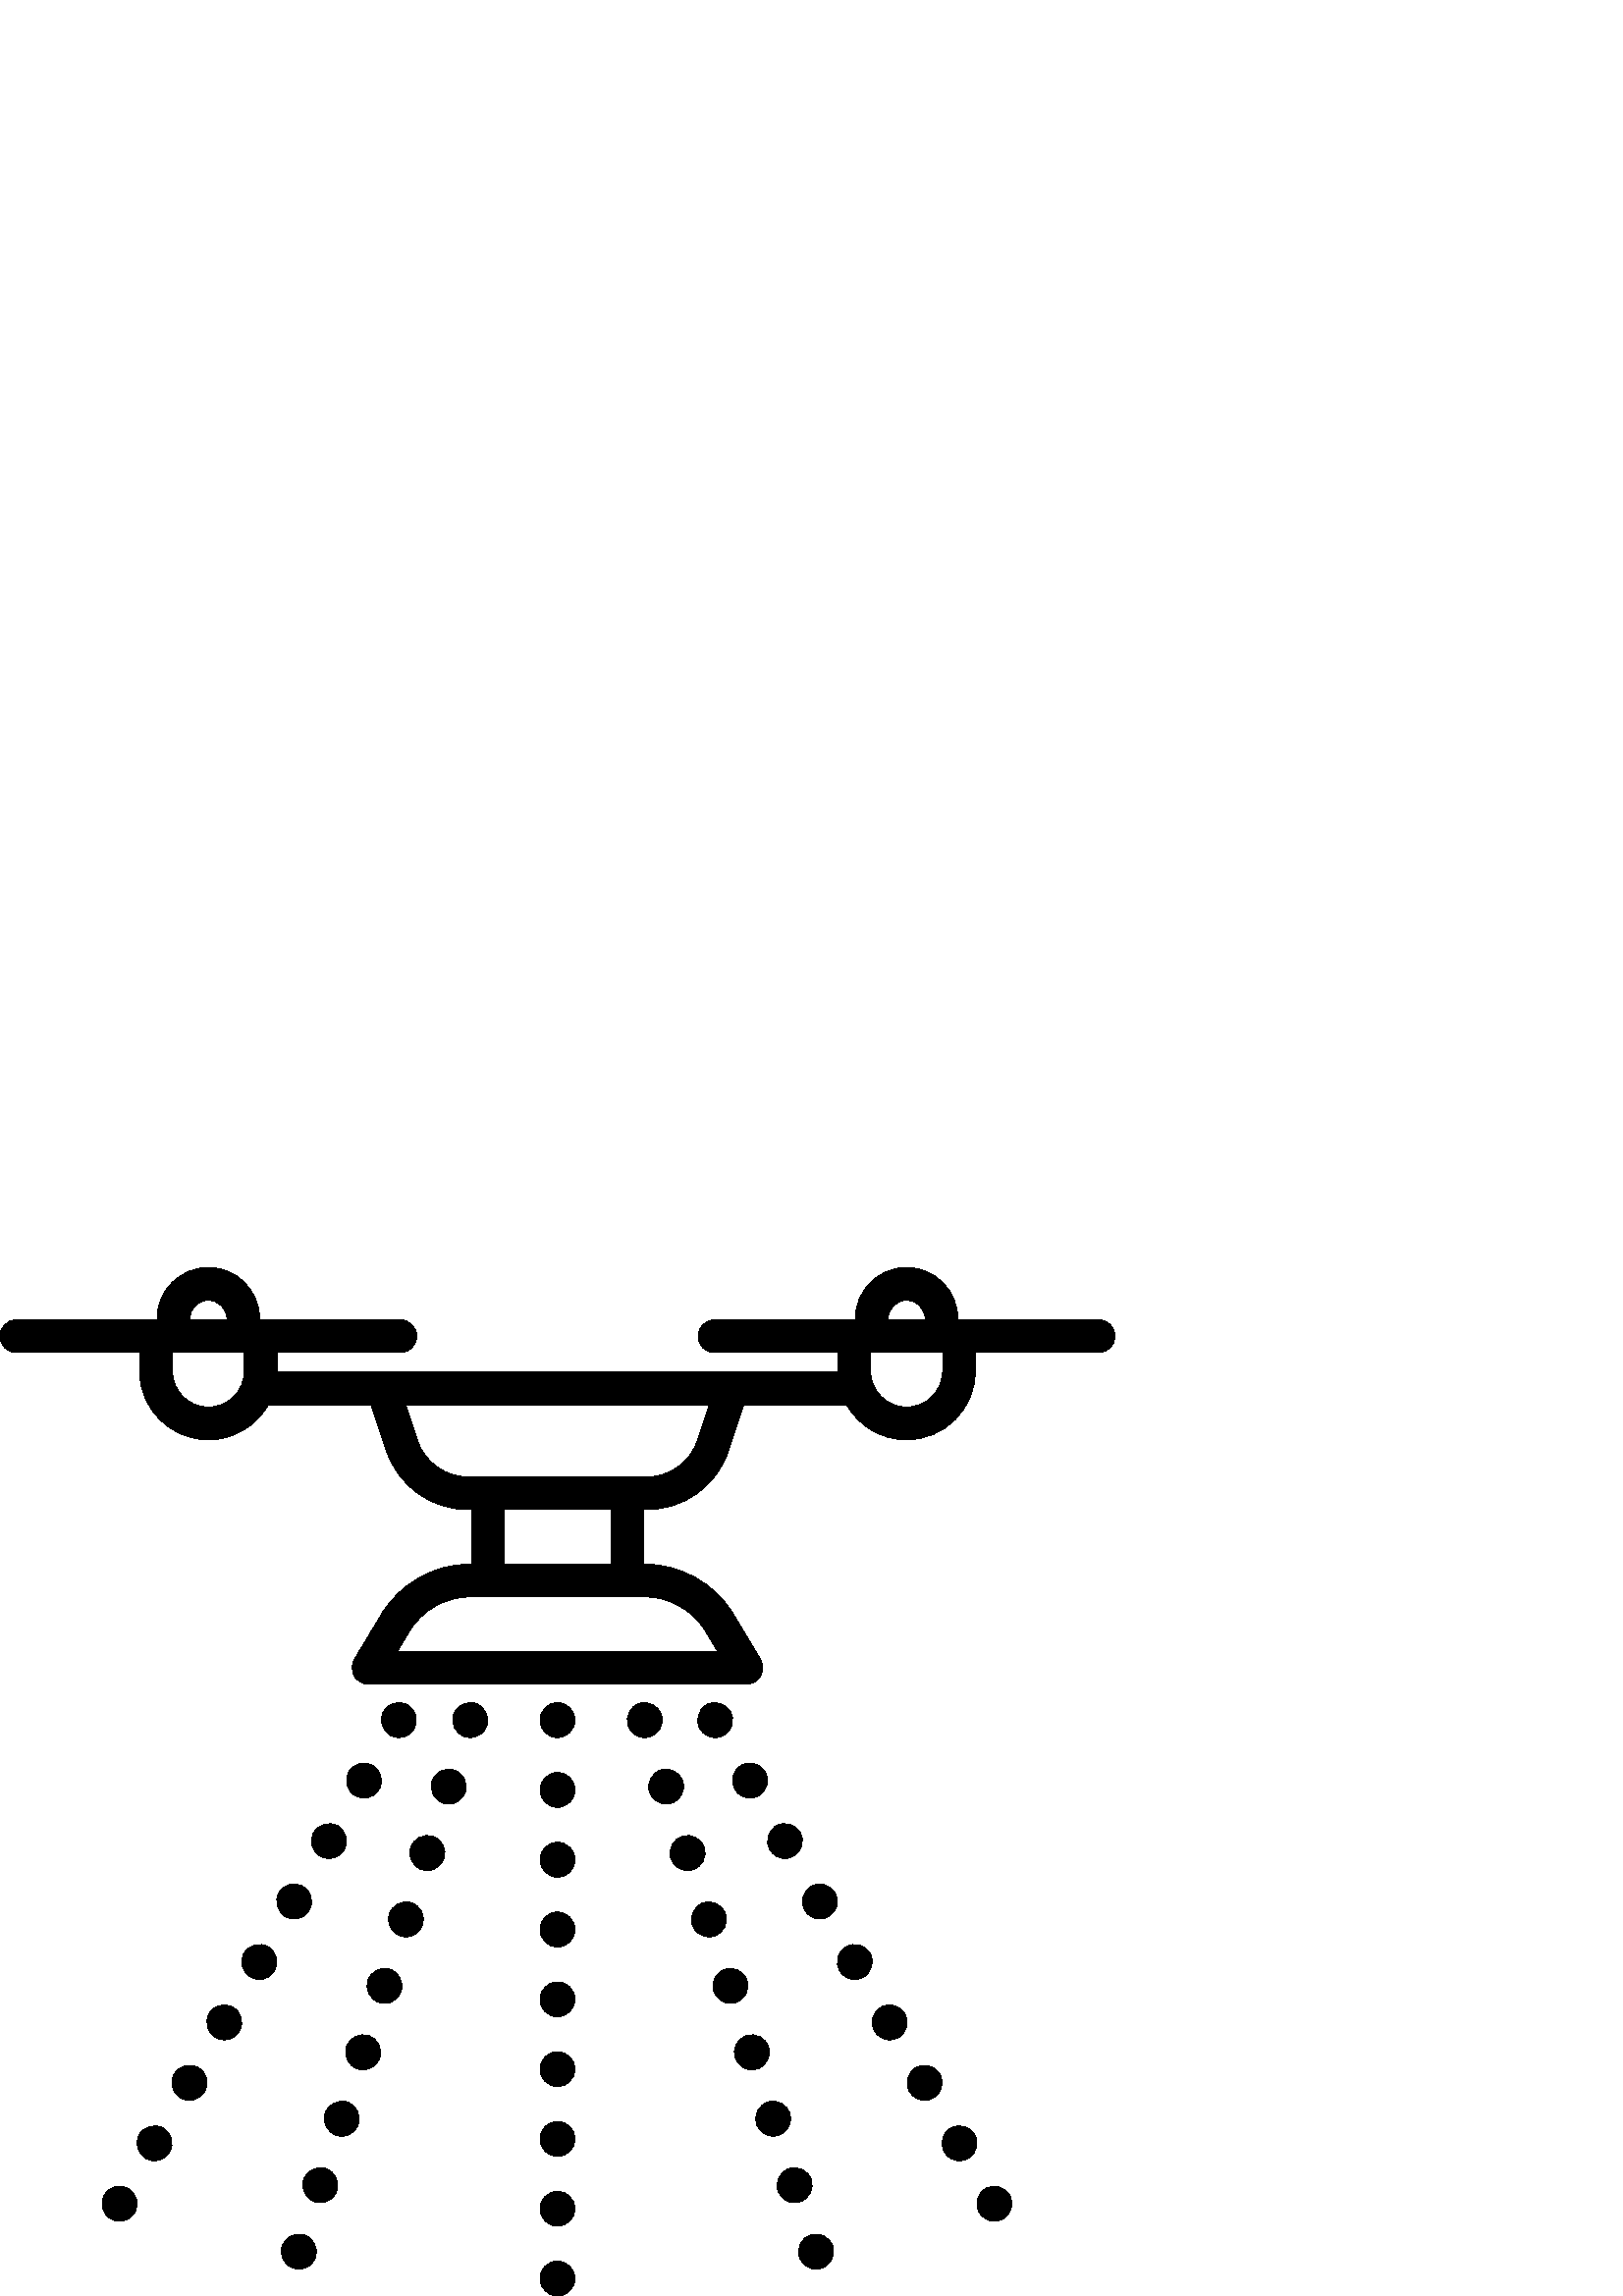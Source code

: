 %!PS-Adobe-3.0 EPSF-3.0
%%Pages: 1
%%BoundingBox: 0 -1 409 378
%%DocumentData: Clean7Bit
%%LanguageLevel: 2
%%EndComments
%%BeginProlog
/cairo_eps_state save def
/dict_count countdictstack def
/op_count count 1 sub def
userdict begin
/q { gsave } bind def
/Q { grestore } bind def
/cm { 6 array astore concat } bind def
/w { setlinewidth } bind def
/J { setlinecap } bind def
/j { setlinejoin } bind def
/M { setmiterlimit } bind def
/d { setdash } bind def
/m { moveto } bind def
/l { lineto } bind def
/c { curveto } bind def
/h { closepath } bind def
/re { exch dup neg 3 1 roll 5 3 roll moveto 0 rlineto
      0 exch rlineto 0 rlineto closepath } bind def
/S { stroke } bind def
/f { fill } bind def
/f* { eofill } bind def
/n { newpath } bind def
/W { clip } bind def
/W* { eoclip } bind def
/BT { } bind def
/ET { } bind def
/pdfmark where { pop globaldict /?pdfmark /exec load put }
    { globaldict begin /?pdfmark /pop load def /pdfmark
    /cleartomark load def end } ifelse
/BDC { mark 3 1 roll /BDC pdfmark } bind def
/EMC { mark /EMC pdfmark } bind def
/cairo_store_point { /cairo_point_y exch def /cairo_point_x exch def } def
/Tj { show currentpoint cairo_store_point } bind def
/TJ {
  {
    dup
    type /stringtype eq
    { show } { -0.001 mul 0 cairo_font_matrix dtransform rmoveto } ifelse
  } forall
  currentpoint cairo_store_point
} bind def
/cairo_selectfont { cairo_font_matrix aload pop pop pop 0 0 6 array astore
    cairo_font exch selectfont cairo_point_x cairo_point_y moveto } bind def
/Tf { pop /cairo_font exch def /cairo_font_matrix where
      { pop cairo_selectfont } if } bind def
/Td { matrix translate cairo_font_matrix matrix concatmatrix dup
      /cairo_font_matrix exch def dup 4 get exch 5 get cairo_store_point
      /cairo_font where { pop cairo_selectfont } if } bind def
/Tm { 2 copy 8 2 roll 6 array astore /cairo_font_matrix exch def
      cairo_store_point /cairo_font where { pop cairo_selectfont } if } bind def
/g { setgray } bind def
/rg { setrgbcolor } bind def
/d1 { setcachedevice } bind def
%%EndProlog
%%Page: 1 1
%%BeginPageSetup
%%PageBoundingBox: 0 -1 409 378
%%EndPageSetup
q 0 -1 409 379 rectclip q
0 377.2 409 -378 re W n
0 g
402.801 358.001 m 351.199 358.001 l 351.199 358.399 l 351.199 368.766 
342.766 377.2 332.398 377.2 c 322.035 377.2 313.602 368.766 313.602 
358.399 c 313.602 358.001 l 262 358.001 l 258.688 358.001 256 355.313 
256 352.001 c 256 348.688 258.688 346.001 262 346.001 c 307.199 346.001 
l 307.199 339.2 l 307.199 339.067 307.207 338.934 307.211 338.802 c 
101.59 338.802 l 101.594 338.934 101.602 339.067 101.602 339.2 c 
101.602 346.001 l 146.801 346.001 l 150.113 346.001 152.801 348.688 
152.801 352.001 c 152.801 355.313 150.113 358.001 146.801 358.001 c 
95.199 358.001 l 95.199 358.399 l 95.199 368.766 86.766 377.2 76.398 
377.2 c 66.035 377.2 57.602 368.766 57.602 358.399 c 57.602 358.001 l 6 
358.001 l 2.688 358.001 0 355.313 0 352.001 c 0 348.688 2.688 346.001 6 
346.001 c 51.199 346.001 l 51.199 339.2 l 51.199 325.305 62.504 314.001 
76.398 314.001 c 85.789 314.001 93.988 319.165 98.324 326.802 c 136.074 
326.802 l 141.672 310.009 l 145.98 297.083 158.027 288.399 171.652 
288.399 c 172.801 288.399 l 172.801 268.399 l 172.398 268.399 l 159.129 
268.399 146.645 261.329 139.816 249.95 c 129.938 233.485 l 128.824 
231.634 128.797 229.325 129.859 227.442 c 130.926 225.563 132.922 
224.399 135.082 224.399 c 273.719 224.399 l 275.879 224.399 277.875 
225.563 278.938 227.442 c 280.004 229.325 279.973 231.634 278.863 
233.485 c 268.984 249.95 l 262.156 261.329 249.672 268.399 236.398 
268.399 c 236 268.399 l 236 288.399 l 237.148 288.399 l 250.773 288.399 
262.82 297.083 267.129 310.009 c 272.727 326.802 l 310.477 326.802 l 
314.809 319.165 323.012 314.001 332.398 314.001 c 346.297 314.001 
357.602 325.305 357.602 339.2 c 357.602 346.001 l 402.801 346.001 l 
406.113 346.001 408.801 348.688 408.801 352.001 c 408.801 355.313 
406.113 358.001 402.801 358.001 c h
69.602 358.399 m 69.602 362.149 72.652 365.2 76.398 365.2 c 80.148 
365.2 83.199 362.149 83.199 358.399 c 83.199 358.001 l 69.602 358.001 l 
h
76.398 326.001 m 69.121 326.001 63.199 331.923 63.199 339.2 c 63.199 
346.001 l 89.602 346.001 l 89.602 339.2 l 89.602 331.923 83.68 326.001 
76.398 326.001 c h
258.695 243.778 m 263.121 236.399 l 145.68 236.399 l 150.105 243.778 l 
154.777 251.563 163.32 256.399 172.398 256.399 c 236.398 256.399 l 
245.48 256.399 254.023 251.563 258.695 243.778 c h
224 268.399 m 184.801 268.399 l 184.801 288.399 l 224 288.399 l h
255.742 313.802 m 253.07 305.786 245.598 300.399 237.148 300.399 c 
171.652 300.399 l 163.199 300.399 155.73 305.786 153.059 313.802 c 
148.723 326.802 l 260.074 326.802 l h
325.602 358.399 m 325.602 362.149 328.652 365.2 332.398 365.2 c 336.148 
365.2 339.199 362.149 339.199 358.399 c 339.199 358.001 l 325.602 
358.001 l h
345.602 339.2 m 345.602 331.923 339.68 326.001 332.398 326.001 c 
325.121 326.001 319.199 331.923 319.199 339.2 c 319.199 346.001 l 
345.602 346.001 l h
345.602 339.2 m f
204.398 140.802 m 200.879 140.802 198 137.923 198 134.399 c 198 130.88 
200.879 128.001 204.398 128.001 c 207.918 128.001 210.801 130.88 
210.801 134.399 c 210.801 137.923 207.918 140.802 204.398 140.802 c h
204.398 140.802 m f
204.398 192.001 m 200.879 192.001 198 189.122 198 185.598 c 198 182.083 
200.879 179.2 204.398 179.2 c 207.918 179.2 210.801 182.083 210.801 
185.598 c 210.801 189.122 207.918 192.001 204.398 192.001 c h
204.398 192.001 m f
204.398 217.598 m 200.879 217.598 198 214.723 198 211.2 c 198 207.68 
200.879 204.802 204.398 204.802 c 207.918 204.802 210.801 207.68 
210.801 211.2 c 210.801 214.723 207.918 217.598 204.398 217.598 c h
204.398 217.598 m f
204.398 115.2 m 200.879 115.2 198 112.321 198 108.802 c 198 105.282 
200.879 102.399 204.398 102.399 c 207.918 102.399 210.801 105.282 
210.801 108.802 c 210.801 112.321 207.918 115.2 204.398 115.2 c h
204.398 115.2 m f
204.398 166.399 m 200.879 166.399 198 163.52 198 160.001 c 198 156.481 
200.879 153.598 204.398 153.598 c 207.918 153.598 210.801 156.481 
210.801 160.001 c 210.801 163.52 207.918 166.399 204.398 166.399 c h
204.398 166.399 m f
204.398 12.802 m 200.879 12.802 198 9.923 198 6.399 c 198 2.88 200.879 
0.001 204.398 0.001 c 207.918 0.001 210.801 2.88 210.801 6.399 c 
210.801 9.923 207.918 12.802 204.398 12.802 c h
204.398 12.802 m f
204.398 89.598 m 200.879 89.598 198 86.723 198 83.2 c 198 79.68 200.879 
76.802 204.398 76.802 c 207.918 76.802 210.801 79.68 210.801 83.2 c 
210.801 86.723 207.918 89.598 204.398 89.598 c h
204.398 89.598 m f
204.398 64.001 m 200.879 64.001 198 61.122 198 57.598 c 198 54.083 
200.879 51.2 204.398 51.2 c 207.918 51.2 210.801 54.083 210.801 57.598 
c 210.801 61.122 207.918 64.001 204.398 64.001 c h
204.398 64.001 m f
204.398 38.399 m 200.879 38.399 198 35.52 198 32.001 c 198 28.481 
200.879 25.598 204.398 25.598 c 207.918 25.598 210.801 28.481 210.801 
32.001 c 210.801 35.52 207.918 38.399 204.398 38.399 c h
204.398 38.399 m f
258.992 216.77 m 255.984 214.977 254.895 211.071 256.688 208.001 c 
257.836 205.954 260.016 204.802 262.191 204.802 c 263.277 204.802 
264.43 205.055 265.391 205.634 c 268.461 207.427 269.551 211.329 
267.758 214.399 c 265.965 217.473 262.062 218.497 258.992 216.77 c h
258.992 216.77 m f
274.992 182.657 m 276.078 182.657 277.23 182.911 278.191 183.489 c 
281.262 185.282 282.289 189.184 280.559 192.255 c 278.766 195.266 
274.863 196.352 271.789 194.563 c 268.719 192.833 267.695 188.864 
269.488 185.856 c 270.637 183.743 272.816 182.657 274.992 182.657 c h
274.992 182.657 m f
344.559 81.411 m 342.766 84.415 338.863 85.505 335.789 83.712 c 332.719 
81.985 331.695 78.016 333.488 75.009 c 334.637 72.962 336.816 71.809 
338.992 71.809 c 340.078 71.809 341.23 72.067 342.191 72.641 c 345.262 
74.368 346.352 78.337 344.559 81.411 c h
344.559 81.411 m f
300.656 138.305 m 301.742 138.305 302.832 138.563 303.789 139.138 c 
306.863 140.927 307.949 144.833 306.16 147.907 c 304.367 150.977 
300.461 152.001 297.391 150.208 c 294.383 148.481 293.293 144.579 
295.086 141.505 c 296.238 139.458 298.414 138.305 300.656 138.305 c h
300.656 138.305 m f
331.758 103.552 m 329.965 106.626 326.062 107.649 322.992 105.856 c 
319.984 104.13 318.895 100.223 320.688 97.153 c 321.836 95.106 324.016 
93.954 326.191 93.954 c 327.277 93.954 328.43 94.208 329.391 94.786 c 
332.461 96.579 333.551 100.481 331.758 103.552 c h
331.758 103.552 m f
318.961 125.696 m 317.164 128.77 313.262 129.856 310.191 128.067 c 
307.117 126.27 306.094 122.368 307.887 119.298 c 309.039 117.251 
311.215 116.098 313.457 116.098 c 314.477 116.098 315.633 116.415 
316.59 116.993 c 319.664 118.723 320.75 122.692 318.961 125.696 c h
318.961 125.696 m f
357.359 59.2 m 355.566 62.27 351.664 63.298 348.59 61.567 c 345.586 
59.778 344.492 55.872 346.289 52.802 c 347.438 50.755 349.613 49.598 
351.855 49.598 c 352.879 49.598 354.031 49.856 354.992 50.434 c 358.062 
52.223 359.152 56.13 357.359 59.2 c h
357.359 59.2 m f
361.391 39.364 m 358.32 37.634 357.293 33.727 359.086 30.657 c 360.238 
28.61 362.414 27.458 364.656 27.458 c 365.676 27.458 366.832 27.712 
367.789 28.29 c 370.863 30.079 371.887 33.985 370.16 37.055 c 368.367 
40.13 364.461 41.153 361.391 39.364 c h
361.391 39.364 m f
284.59 172.415 m 281.586 170.626 280.492 166.723 282.289 163.649 c 
283.438 161.598 285.613 160.45 287.789 160.45 c 288.879 160.45 289.965 
160.77 290.992 161.345 c 294.062 163.071 295.148 166.977 293.359 
170.052 c 291.566 173.122 287.664 174.145 284.59 172.415 c h
284.59 172.415 m f
250.352 188.802 m 249.262 192.13 245.68 193.985 242.289 192.895 c 
238.961 191.809 237.105 188.223 238.129 184.895 c 239.023 182.145 
241.52 180.415 244.273 180.415 c 244.91 180.415 245.551 180.544 246.191 
180.735 c 249.586 181.825 251.438 185.411 250.352 188.802 c h
250.352 188.802 m f
281.773 91.329 m 280.688 94.723 277.039 96.579 273.711 95.489 c 270.32 
94.399 268.461 90.755 269.551 87.427 c 270.445 84.673 272.945 82.942 
275.633 82.942 c 276.336 82.942 276.977 83.071 277.617 83.266 c 281.008 
84.352 282.863 87.938 281.773 91.329 c h
281.773 91.329 m f
258.223 164.415 m 257.133 167.809 253.488 169.665 250.16 168.579 c 
246.766 167.493 244.91 163.907 246 160.513 c 246.895 157.825 249.391 
156.036 252.078 156.036 c 252.785 156.036 253.422 156.161 254.062 
156.352 c 257.457 157.442 259.309 161.091 258.223 164.415 c h
258.223 164.415 m f
273.902 115.712 m 272.816 119.04 269.23 120.895 265.836 119.809 c 
262.508 118.723 260.656 115.138 261.742 111.809 c 262.574 109.055 
265.133 107.329 267.824 107.329 c 268.465 107.329 269.105 107.458 
269.805 107.649 c 273.133 108.739 274.992 112.321 273.902 115.712 c h
273.902 115.712 m f
266.031 140.036 m 264.945 143.427 261.359 145.282 257.965 144.192 c 
254.637 143.106 252.785 139.52 253.871 136.13 c 254.766 133.442 257.262 
131.712 259.949 131.712 c 260.59 131.712 261.23 131.778 261.934 132.032 
c 265.262 133.122 267.117 136.708 266.031 140.036 c h
266.031 140.036 m f
297.262 22.399 m 293.871 21.313 292.016 17.665 293.102 14.337 c 294 
11.587 296.492 9.856 299.246 9.856 c 299.887 9.856 300.527 9.985 
301.164 10.177 c 304.559 11.266 306.414 14.848 305.328 18.239 c 304.238 
21.567 300.59 23.489 297.262 22.399 c h
297.262 22.399 m f
289.586 66.942 m 288.492 70.337 284.91 72.196 281.52 71.106 c 278.191 
70.016 276.336 66.434 277.422 63.04 c 278.32 60.352 280.816 58.626 
283.504 58.626 c 284.145 58.626 284.848 58.692 285.488 58.942 c 288.816 
60.036 290.672 63.614 289.586 66.942 c h
289.586 66.942 m f
242.477 213.184 m 241.391 216.513 237.805 218.368 234.414 217.282 c 
231.09 216.192 229.23 212.61 230.32 209.216 c 231.215 206.528 233.711 
204.798 236.402 204.798 c 237.039 204.798 237.68 204.927 238.387 
205.122 c 241.711 206.208 243.566 209.794 242.477 213.184 c h
242.477 213.184 m f
297.457 42.626 m 296.367 45.954 292.785 47.809 289.391 46.723 c 286.062 
45.634 284.207 42.048 285.293 38.657 c 286.129 35.97 288.688 34.239 
291.375 34.239 c 292.016 34.239 292.656 34.368 293.293 34.563 c 296.688 
35.649 298.543 39.235 297.457 42.626 c h
297.457 42.626 m f
127.277 71.106 m 123.887 72.192 120.305 70.337 119.215 66.942 c 118.129 
63.614 119.984 60.036 123.309 58.942 c 123.949 58.692 124.656 58.626 
125.293 58.626 c 127.984 58.626 130.477 60.352 131.375 63.04 c 132.461 
66.434 130.605 70.016 127.277 71.106 c h
127.277 71.106 m f
119.406 46.723 m 116.016 47.809 112.43 45.954 111.344 42.626 c 110.258 
39.235 112.109 35.649 115.438 34.563 c 116.145 34.368 116.785 34.239 
117.422 34.239 c 120.109 34.239 122.672 35.97 123.504 38.657 c 124.59 
42.048 122.734 45.634 119.406 46.723 c h
119.406 46.723 m f
111.535 22.399 m 108.207 23.489 104.559 21.567 103.473 18.239 c 102.387 
14.852 104.238 11.266 107.633 10.177 c 108.273 9.985 108.91 9.856 
109.551 9.856 c 112.301 9.856 114.801 11.587 115.695 14.337 c 116.785 
17.665 114.93 21.313 111.535 22.399 c h
111.535 22.399 m f
142.961 119.809 m 139.566 120.895 135.984 119.04 134.895 115.712 c 
133.805 112.321 135.664 108.739 138.992 107.649 c 139.695 107.458 
140.336 107.329 140.973 107.329 c 143.66 107.329 146.223 109.055 
147.055 111.809 c 148.145 115.138 146.289 118.723 142.961 119.809 c h
142.961 119.809 m f
135.086 95.489 m 131.758 96.579 128.109 94.723 127.023 91.329 c 125.934 
87.938 127.789 84.352 131.184 83.266 c 131.82 83.071 132.461 82.942 
133.102 82.942 c 135.855 82.942 138.348 84.673 139.246 87.427 c 140.336 
90.755 138.477 94.399 135.086 95.489 c h
135.086 95.489 m f
158.637 168.579 m 155.309 169.665 151.664 167.809 150.574 164.415 c 
149.488 161.091 151.344 157.442 154.734 156.352 c 155.375 156.165 
156.016 156.036 156.719 156.036 c 159.406 156.036 161.902 157.825 
162.801 160.513 c 163.887 163.907 162.031 167.489 158.637 168.579 c h
158.637 168.579 m f
166.508 192.895 m 163.121 193.985 159.535 192.13 158.445 188.802 c 
157.359 185.411 159.215 181.825 162.605 180.739 c 163.246 180.544 
163.887 180.415 164.527 180.415 c 167.277 180.415 169.773 182.145 
170.605 184.899 c 171.695 188.223 169.836 191.809 166.508 192.895 c h
166.508 192.895 m f
174.383 217.282 m 170.992 218.368 167.406 216.513 166.32 213.184 c 
165.23 209.794 167.086 206.208 170.414 205.122 c 171.117 204.93 171.758 
204.802 172.398 204.802 c 175.086 204.802 177.645 206.528 178.477 
209.216 c 179.566 212.61 177.711 216.192 174.383 217.282 c h
174.383 217.282 m f
150.832 144.192 m 147.438 145.282 143.855 143.427 142.766 140.036 c 
141.68 136.708 143.535 133.122 146.863 132.036 c 147.504 131.778 
148.207 131.712 148.848 131.712 c 151.535 131.712 154.031 133.442 
154.93 136.13 c 156.016 139.52 154.16 143.106 150.832 144.192 c h
150.832 144.192 m f
72.688 83.712 m 69.613 85.505 65.707 84.415 63.918 81.411 c 62.129 
78.337 63.215 74.368 66.223 72.641 c 67.246 72.067 68.336 71.809 69.422 
71.809 c 71.664 71.809 73.836 72.962 74.992 75.009 c 76.785 78.016 
75.695 81.985 72.688 83.712 c h
72.688 83.712 m f
143.086 205.634 m 144.047 205.055 145.133 204.802 146.223 204.802 c 
148.461 204.802 150.637 205.954 151.789 208.001 c 153.586 211.071 
152.492 214.977 149.488 216.77 c 146.414 218.497 142.445 217.473 
140.719 214.399 c 138.93 211.329 140.016 207.427 143.086 205.634 c h
143.086 205.634 m f
59.82 61.567 m 56.816 63.298 52.848 62.27 51.117 59.2 c 49.328 56.13 
50.414 52.223 53.488 50.434 c 54.445 49.856 55.535 49.598 56.621 49.598 
c 58.863 49.598 61.039 50.755 62.191 52.802 c 63.984 55.872 62.895 
59.778 59.82 61.567 c h
59.82 61.567 m f
85.422 105.856 m 82.414 107.649 78.445 106.626 76.719 103.552 c 74.93 
100.481 76.016 96.579 79.086 94.786 c 80.047 94.208 81.199 93.954 
82.289 93.954 c 84.461 93.954 86.637 95.106 87.789 97.153 c 89.586 
100.223 88.492 104.13 85.422 105.856 c h
85.422 105.856 m f
47.086 39.364 m 44.016 41.153 40.109 40.13 38.32 37.055 c 36.527 33.985 
37.613 30.079 40.621 28.29 c 41.645 27.712 42.734 27.458 43.82 27.458 c 
46.062 27.458 48.238 28.61 49.391 30.657 c 51.184 33.727 50.094 37.634 
47.086 39.364 c h
47.086 39.364 m f
130.289 183.489 m 131.246 182.911 132.398 182.657 133.488 182.657 c 
135.664 182.657 137.836 183.743 138.992 185.856 c 140.785 188.864 
139.695 192.833 136.621 194.563 c 133.613 196.352 129.707 195.266 
127.918 192.255 c 126.129 189.184 127.215 185.282 130.289 183.489 c h
130.289 183.489 m f
123.887 172.415 m 120.816 174.145 116.848 173.122 115.117 170.052 c 
113.328 166.977 114.414 163.071 117.488 161.345 c 118.445 160.77 
119.535 160.45 120.621 160.45 c 122.863 160.45 125.039 161.602 126.191 
163.649 c 127.984 166.723 126.895 170.626 123.887 172.415 c h
123.887 172.415 m f
104.688 139.138 m 105.645 138.563 106.734 138.305 107.82 138.305 c 
110.062 138.305 112.238 139.458 113.391 141.505 c 115.184 144.579 
114.094 148.481 111.023 150.208 c 108.016 152.001 104.109 150.977 
102.32 147.907 c 100.527 144.833 101.617 140.927 104.688 139.138 c h
104.688 139.138 m f
98.289 128.067 m 95.215 129.856 91.309 128.77 89.52 125.696 c 87.727 
122.692 88.816 118.723 91.82 116.993 c 92.848 116.415 93.934 116.098 
95.023 116.098 c 97.262 116.098 99.438 117.251 100.59 119.298 c 102.383 
122.368 101.293 126.27 98.289 128.067 c h
98.289 128.067 m f
Q Q
showpage
%%Trailer
count op_count sub {pop} repeat
countdictstack dict_count sub {end} repeat
cairo_eps_state restore
%%EOF
